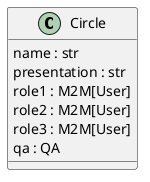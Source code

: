 @startuml


class Circle {
   name : str
   presentation : str
   role1 : M2M[User]
   role2 : M2M[User]
   role3 : M2M[User]
   qa : QA
}

@enduml
